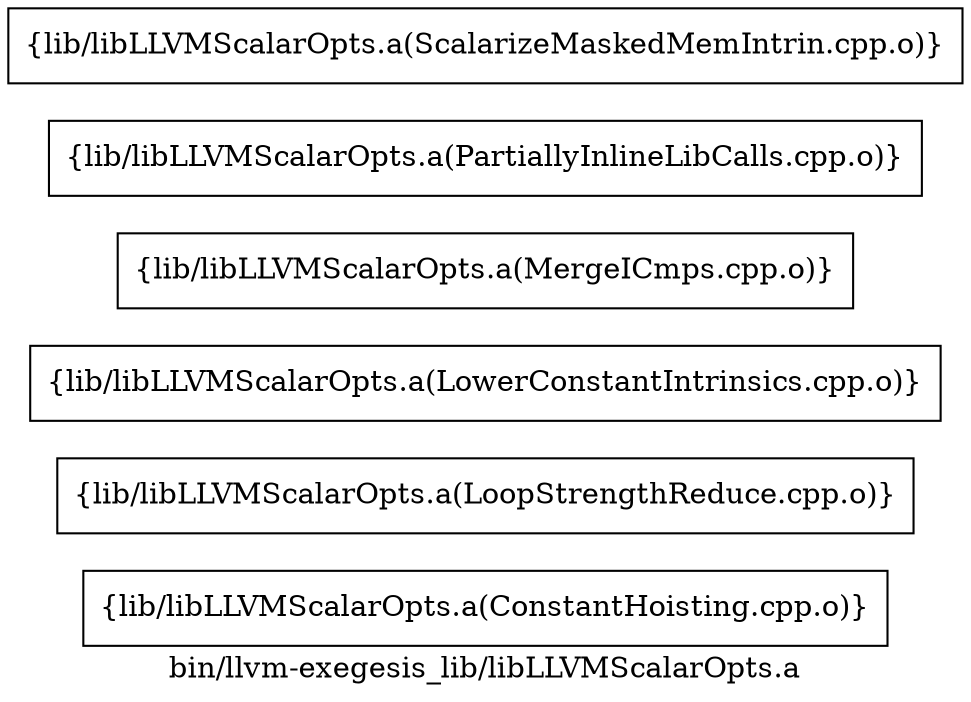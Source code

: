 digraph "bin/llvm-exegesis_lib/libLLVMScalarOpts.a" {
	label="bin/llvm-exegesis_lib/libLLVMScalarOpts.a";
	rankdir=LR;

	Node0x55ae10fa0d58 [shape=record,shape=box,group=0,label="{lib/libLLVMScalarOpts.a(ConstantHoisting.cpp.o)}"];
	Node0x55ae10f9ed78 [shape=record,shape=box,group=0,label="{lib/libLLVMScalarOpts.a(LoopStrengthReduce.cpp.o)}"];
	Node0x55ae10f9f458 [shape=record,shape=box,group=0,label="{lib/libLLVMScalarOpts.a(LowerConstantIntrinsics.cpp.o)}"];
	Node0x55ae10f9f9a8 [shape=record,shape=box,group=0,label="{lib/libLLVMScalarOpts.a(MergeICmps.cpp.o)}"];
	Node0x55ae10f9d838 [shape=record,shape=box,group=0,label="{lib/libLLVMScalarOpts.a(PartiallyInlineLibCalls.cpp.o)}"];
	Node0x55ae10f9df68 [shape=record,shape=box,group=0,label="{lib/libLLVMScalarOpts.a(ScalarizeMaskedMemIntrin.cpp.o)}"];
}
